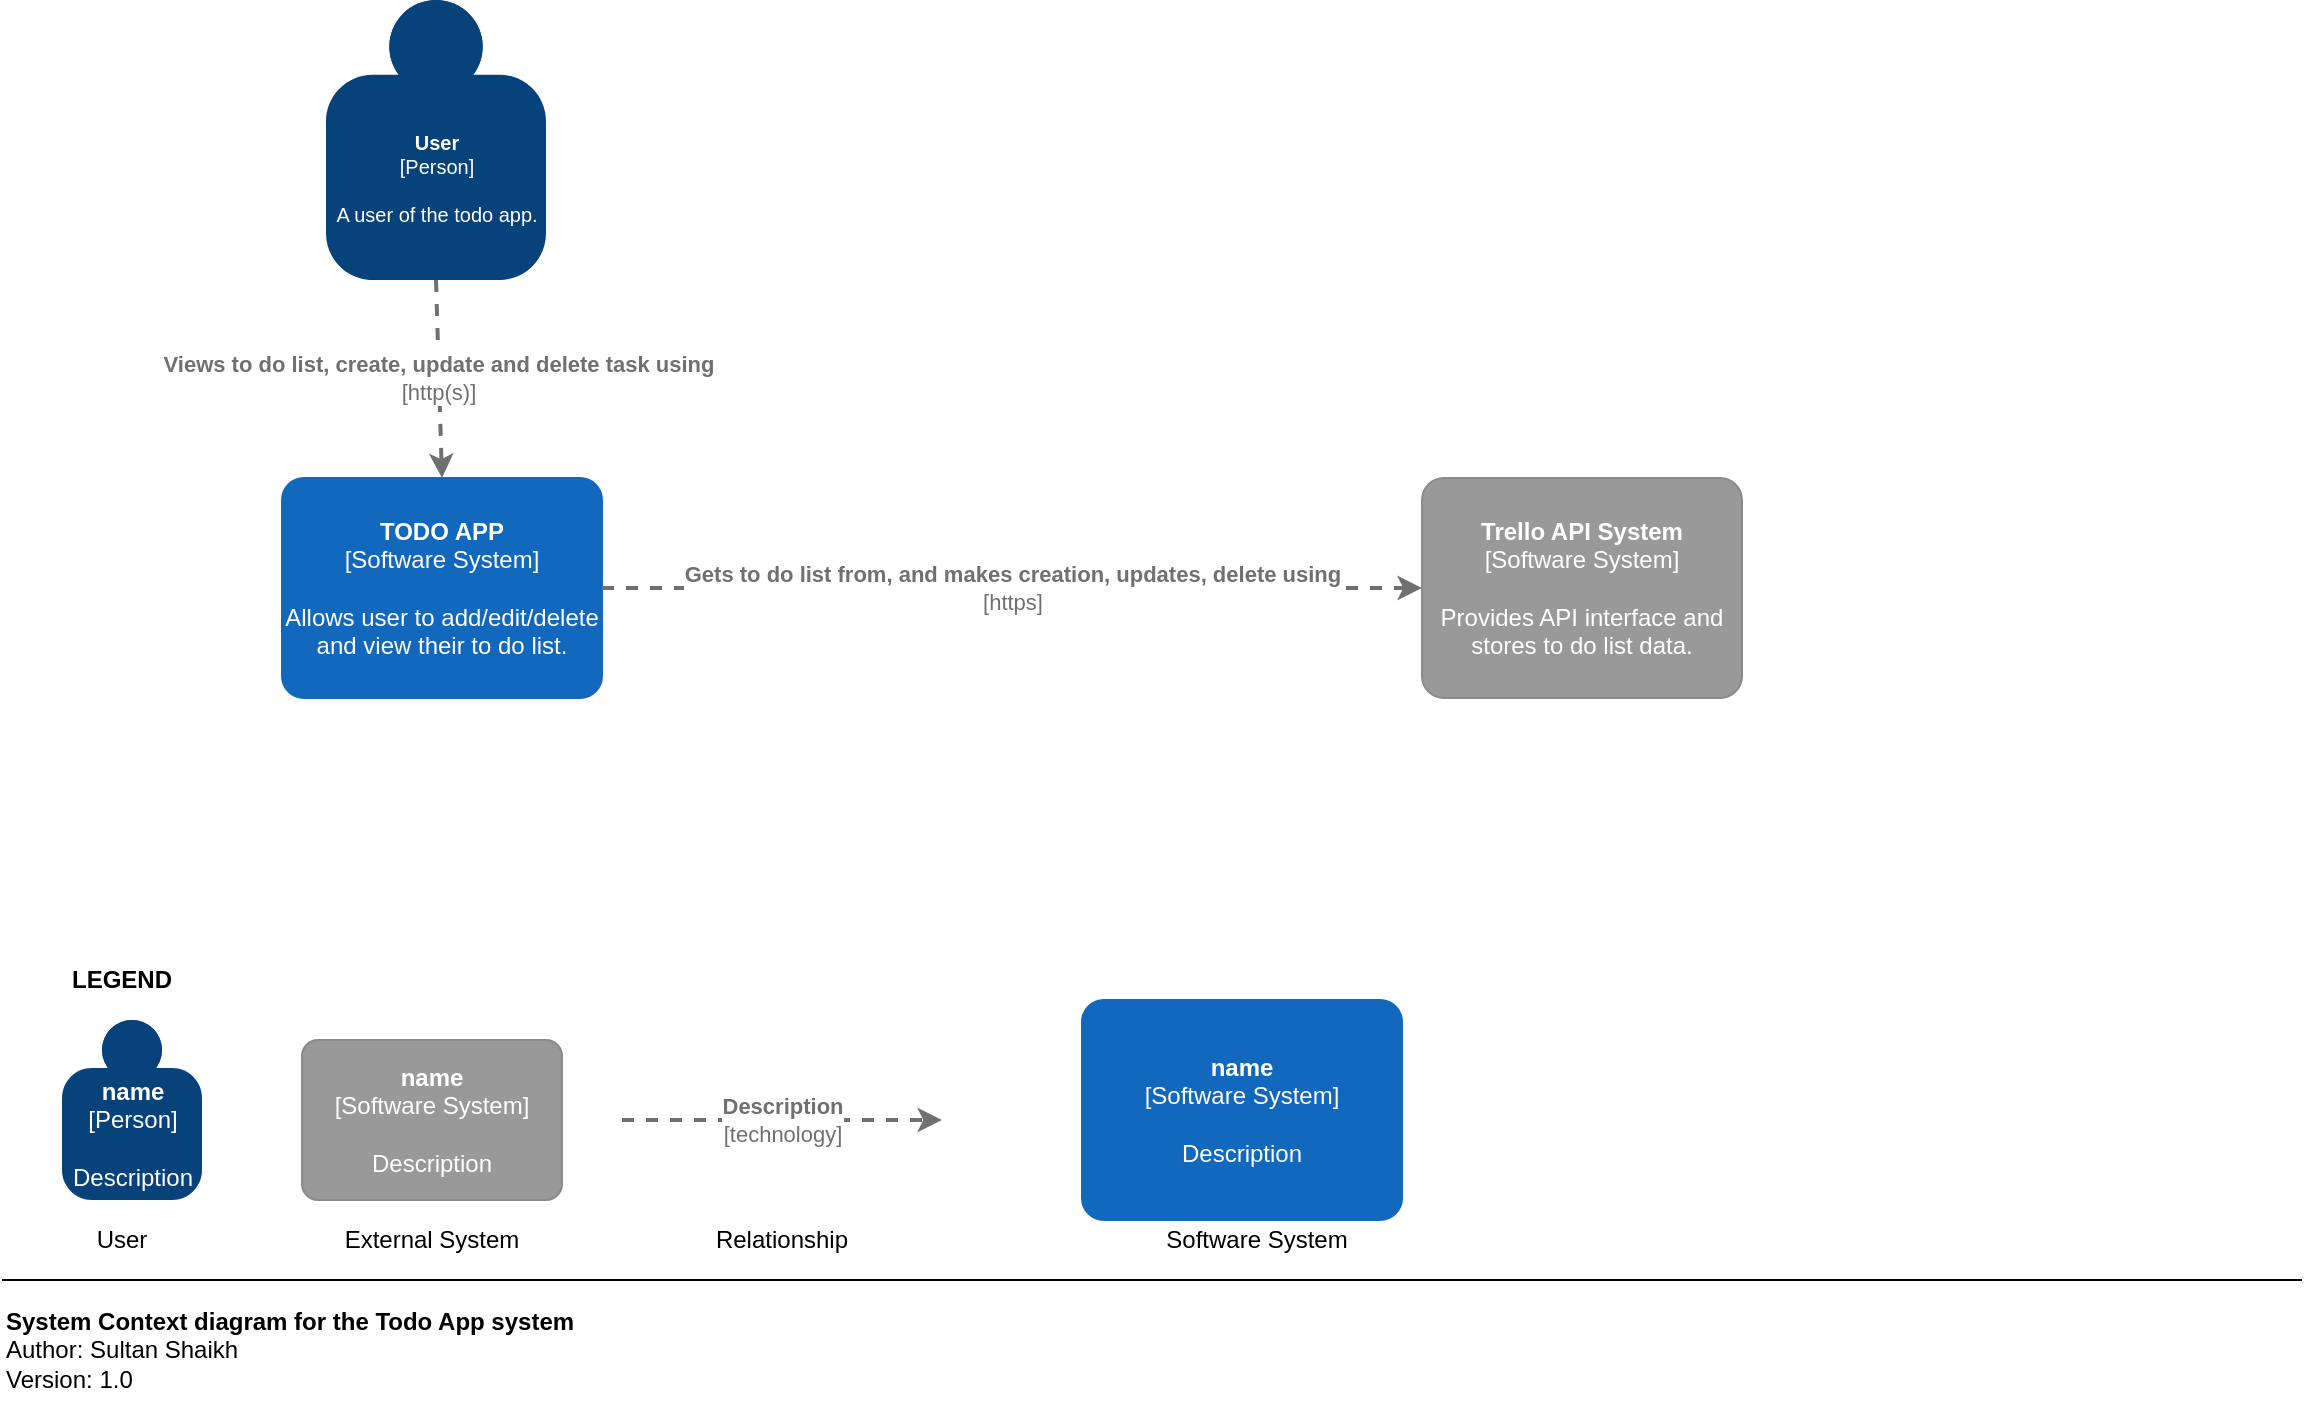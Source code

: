 <mxfile version="14.9.2" type="device" pages="3"><diagram id="kgpKYQtTHZ0yAKxKKP6v" name="Level 1"><mxGraphModel dx="1422" dy="794" grid="1" gridSize="10" guides="1" tooltips="1" connect="1" arrows="1" fold="1" page="1" pageScale="1" pageWidth="1169" pageHeight="827" background="none" math="0" shadow="0"><root><mxCell id="0"/><mxCell id="1" parent="0"/><object placeholders="1" c4Name="User" c4Type="Person" c4Description="A user of the todo app." label="&lt;b style=&quot;font-size: 10px;&quot;&gt;%c4Name%&lt;/b&gt;&lt;div style=&quot;font-size: 10px;&quot;&gt;[%c4Type%]&lt;/div&gt;&lt;br style=&quot;font-size: 10px;&quot;&gt;&lt;div style=&quot;font-size: 10px;&quot;&gt;%c4Description%&lt;/div&gt;" id="WAOtAxg8hcei1gkuif1x-1"><mxCell style="html=1;dashed=0;whitespace=wrap;fillColor=#08427b;strokeColor=none;fontColor=#ffffff;shape=mxgraph.c4.person;align=center;metaEdit=1;points=[[0.5,0,0],[1,0.5,0],[1,0.75,0],[0.75,1,0],[0.5,1,0],[0.25,1,0],[0,0.75,0],[0,0.5,0]];metaData={&quot;c4Type&quot;:{&quot;editable&quot;:false}};spacing=2;fontSize=10;" parent="1" vertex="1"><mxGeometry x="172" y="120" width="110.0" height="140" as="geometry"/></mxCell></object><object placeholders="1" c4Name="TODO APP" c4Type="Software System" c4Description="Allows user to add/edit/delete and view their to do list. " label="&lt;b&gt;%c4Name%&lt;/b&gt;&lt;div&gt;[%c4Type%]&lt;/div&gt;&lt;br&gt;&lt;div&gt;%c4Description%&lt;/div&gt;" id="WAOtAxg8hcei1gkuif1x-2"><mxCell style="rounded=1;whiteSpace=wrap;html=1;labelBackgroundColor=none;fillColor=#1168BD;fontColor=#ffffff;align=center;arcSize=10;strokeColor=#1168BD;metaEdit=1;metaData={&quot;c4Type&quot;:{&quot;editable&quot;:false}};points=[[0.25,0,0],[0.5,0,0],[0.75,0,0],[1,0.25,0],[1,0.5,0],[1,0.75,0],[0.75,1,0],[0.5,1,0],[0.25,1,0],[0,0.75,0],[0,0.5,0],[0,0.25,0]];" parent="1" vertex="1"><mxGeometry x="150" y="359" width="160" height="110.0" as="geometry"/></mxCell></object><object placeholders="1" c4Name="Trello API System" c4Type="Software System" c4Description="Provides API interface and stores to do list data." label="&lt;b&gt;%c4Name%&lt;/b&gt;&lt;div&gt;[%c4Type%]&lt;/div&gt;&lt;br&gt;&lt;div&gt;%c4Description%&lt;/div&gt;" id="WAOtAxg8hcei1gkuif1x-5"><mxCell style="rounded=1;whiteSpace=wrap;html=1;labelBackgroundColor=none;fillColor=#999999;fontColor=#ffffff;align=center;arcSize=10;strokeColor=#8A8A8A;metaEdit=1;metaData={&quot;c4Type&quot;:{&quot;editable&quot;:false}};points=[[0.25,0,0],[0.5,0,0],[0.75,0,0],[1,0.25,0],[1,0.5,0],[1,0.75,0],[0.75,1,0],[0.5,1,0],[0.25,1,0],[0,0.75,0],[0,0.5,0],[0,0.25,0]];" parent="1" vertex="1"><mxGeometry x="720" y="359" width="160" height="110.0" as="geometry"/></mxCell></object><mxCell id="WAOtAxg8hcei1gkuif1x-6" value="&lt;b&gt;System Context diagram for the Todo App system&lt;/b&gt;&lt;br&gt;Author: Sultan Shaikh&lt;br&gt;Version: 1.0" style="text;html=1;strokeColor=none;fillColor=none;align=left;verticalAlign=middle;whiteSpace=wrap;rounded=0;labelBorderColor=none;" parent="1" vertex="1"><mxGeometry x="10" y="770" width="350" height="50" as="geometry"/></mxCell><mxCell id="WAOtAxg8hcei1gkuif1x-9" value="" style="endArrow=none;html=1;" parent="1" edge="1"><mxGeometry width="50" height="50" relative="1" as="geometry"><mxPoint x="1160" y="760" as="sourcePoint"/><mxPoint x="10" y="760" as="targetPoint"/></mxGeometry></mxCell><object placeholders="1" c4Type="Relationship" c4Technology="http(s)" c4Description="Views to do list, create, update and delete task using" label="&lt;div style=&quot;text-align: left&quot;&gt;&lt;div style=&quot;text-align: center&quot;&gt;&lt;b&gt;%c4Description%&lt;/b&gt;&lt;/div&gt;&lt;div style=&quot;text-align: center&quot;&gt;[%c4Technology%]&lt;/div&gt;&lt;/div&gt;" id="DfwRT9nOpPsnpvoKlz-B-1"><mxCell style="edgeStyle=none;rounded=0;html=1;entryX=0.5;entryY=0;jettySize=auto;orthogonalLoop=1;strokeColor=#707070;strokeWidth=2;fontColor=#707070;jumpStyle=none;dashed=1;metaEdit=1;metaData={&quot;c4Type&quot;:{&quot;editable&quot;:false}};exitX=0.5;exitY=1;exitDx=0;exitDy=0;exitPerimeter=0;entryDx=0;entryDy=0;entryPerimeter=0;" edge="1" parent="1" source="WAOtAxg8hcei1gkuif1x-1" target="WAOtAxg8hcei1gkuif1x-2"><mxGeometry width="160" relative="1" as="geometry"><mxPoint x="40" y="190" as="sourcePoint"/><mxPoint x="40" y="340" as="targetPoint"/></mxGeometry></mxCell></object><object placeholders="1" c4Type="Relationship" c4Technology="https" c4Description="Gets to do list from, and makes creation, updates, delete using" label="&lt;div style=&quot;text-align: left&quot;&gt;&lt;div style=&quot;text-align: center&quot;&gt;&lt;b&gt;%c4Description%&lt;/b&gt;&lt;/div&gt;&lt;div style=&quot;text-align: center&quot;&gt;[%c4Technology%]&lt;/div&gt;&lt;/div&gt;" id="DfwRT9nOpPsnpvoKlz-B-2"><mxCell style="edgeStyle=none;rounded=0;html=1;entryX=0;entryY=0.5;jettySize=auto;orthogonalLoop=1;strokeColor=#707070;strokeWidth=2;fontColor=#707070;jumpStyle=none;dashed=1;metaEdit=1;metaData={&quot;c4Type&quot;:{&quot;editable&quot;:false}};exitX=1;exitY=0.5;exitDx=0;exitDy=0;exitPerimeter=0;entryDx=0;entryDy=0;entryPerimeter=0;" edge="1" parent="1" source="WAOtAxg8hcei1gkuif1x-2" target="WAOtAxg8hcei1gkuif1x-5"><mxGeometry width="160" relative="1" as="geometry"><mxPoint x="690" y="570" as="sourcePoint"/><mxPoint x="850" y="570" as="targetPoint"/></mxGeometry></mxCell></object><mxCell id="f-yBwANjVNohkGpey3a5-1" value="LEGEND" style="text;html=1;strokeColor=none;fillColor=none;align=center;verticalAlign=middle;whiteSpace=wrap;rounded=0;fontStyle=1" vertex="1" parent="1"><mxGeometry x="40" y="600" width="60" height="20" as="geometry"/></mxCell><object placeholders="1" c4Name="name" c4Type="Person" c4Description="Description" label="&lt;b&gt;%c4Name%&lt;/b&gt;&lt;div&gt;[%c4Type%]&lt;/div&gt;&lt;br&gt;&lt;div&gt;%c4Description%&lt;/div&gt;" id="f-yBwANjVNohkGpey3a5-2"><mxCell style="html=1;dashed=0;whitespace=wrap;fillColor=#08427b;strokeColor=none;fontColor=#ffffff;shape=mxgraph.c4.person;align=center;metaEdit=1;points=[[0.5,0,0],[1,0.5,0],[1,0.75,0],[0.75,1,0],[0.5,1,0],[0.25,1,0],[0,0.75,0],[0,0.5,0]];metaData={&quot;c4Type&quot;:{&quot;editable&quot;:false}};rounded=0;" vertex="1" parent="1"><mxGeometry x="40" y="630" width="70" height="90" as="geometry"/></mxCell></object><mxCell id="f-yBwANjVNohkGpey3a5-3" value="User" style="text;html=1;strokeColor=none;fillColor=none;align=center;verticalAlign=middle;whiteSpace=wrap;rounded=0;" vertex="1" parent="1"><mxGeometry x="50" y="730" width="40" height="20" as="geometry"/></mxCell><object placeholders="1" c4Name="name" c4Type="Software System" c4Description="Description" label="&lt;b&gt;%c4Name%&lt;/b&gt;&lt;div&gt;[%c4Type%]&lt;/div&gt;&lt;br&gt;&lt;div&gt;%c4Description%&lt;/div&gt;" id="f-yBwANjVNohkGpey3a5-4"><mxCell style="rounded=1;whiteSpace=wrap;html=1;labelBackgroundColor=none;fillColor=#999999;fontColor=#ffffff;align=center;arcSize=10;strokeColor=#8A8A8A;metaEdit=1;metaData={&quot;c4Type&quot;:{&quot;editable&quot;:false}};points=[[0.25,0,0],[0.5,0,0],[0.75,0,0],[1,0.25,0],[1,0.5,0],[1,0.75,0],[0.75,1,0],[0.5,1,0],[0.25,1,0],[0,0.75,0],[0,0.5,0],[0,0.25,0]];" vertex="1" parent="1"><mxGeometry x="160" y="640" width="130" height="80" as="geometry"/></mxCell></object><mxCell id="f-yBwANjVNohkGpey3a5-5" value="External System" style="text;html=1;strokeColor=none;fillColor=none;align=center;verticalAlign=middle;whiteSpace=wrap;rounded=0;" vertex="1" parent="1"><mxGeometry x="180" y="730" width="90" height="20" as="geometry"/></mxCell><object placeholders="1" c4Type="Relationship" c4Technology="technology" c4Description="Description" label="&lt;div style=&quot;text-align: left&quot;&gt;&lt;div style=&quot;text-align: center&quot;&gt;&lt;b&gt;%c4Description%&lt;/b&gt;&lt;/div&gt;&lt;div style=&quot;text-align: center&quot;&gt;[%c4Technology%]&lt;/div&gt;&lt;/div&gt;" id="f-yBwANjVNohkGpey3a5-9"><mxCell style="edgeStyle=none;rounded=0;html=1;entryX=0;entryY=0.5;jettySize=auto;orthogonalLoop=1;strokeColor=#707070;strokeWidth=2;fontColor=#707070;jumpStyle=none;dashed=1;metaEdit=1;metaData={&quot;c4Type&quot;:{&quot;editable&quot;:false}};startArrow=none;startFill=0;" edge="1" parent="1"><mxGeometry width="160" relative="1" as="geometry"><mxPoint x="320" y="680" as="sourcePoint"/><mxPoint x="480" y="680" as="targetPoint"/></mxGeometry></mxCell></object><mxCell id="f-yBwANjVNohkGpey3a5-10" value="Relationship" style="text;html=1;strokeColor=none;fillColor=none;align=center;verticalAlign=middle;whiteSpace=wrap;rounded=0;" vertex="1" parent="1"><mxGeometry x="360" y="730" width="80" height="20" as="geometry"/></mxCell><object placeholders="1" c4Name="name" c4Type="Software System" c4Description="Description" label="&lt;b&gt;%c4Name%&lt;/b&gt;&lt;div&gt;[%c4Type%]&lt;/div&gt;&lt;br&gt;&lt;div&gt;%c4Description%&lt;/div&gt;" id="f-yBwANjVNohkGpey3a5-11"><mxCell style="rounded=1;whiteSpace=wrap;html=1;labelBackgroundColor=none;fillColor=#1168BD;fontColor=#ffffff;align=center;arcSize=10;strokeColor=#1168BD;metaEdit=1;metaData={&quot;c4Type&quot;:{&quot;editable&quot;:false}};points=[[0.25,0,0],[0.5,0,0],[0.75,0,0],[1,0.25,0],[1,0.5,0],[1,0.75,0],[0.75,1,0],[0.5,1,0],[0.25,1,0],[0,0.75,0],[0,0.5,0],[0,0.25,0]];" vertex="1" parent="1"><mxGeometry x="550" y="620" width="160" height="110.0" as="geometry"/></mxCell></object><mxCell id="f-yBwANjVNohkGpey3a5-12" value="Software System" style="text;html=1;strokeColor=none;fillColor=none;align=center;verticalAlign=middle;whiteSpace=wrap;rounded=0;" vertex="1" parent="1"><mxGeometry x="585" y="730" width="105" height="20" as="geometry"/></mxCell></root></mxGraphModel></diagram><diagram name="Level 2" id="pra2IygcPxXeJhv0yBcj"><mxGraphModel dx="1422" dy="794" grid="1" gridSize="10" guides="1" tooltips="1" connect="1" arrows="1" fold="1" page="1" pageScale="1" pageWidth="1169" pageHeight="827" background="none" math="0" shadow="0"><root><mxCell id="qCKUVwhiEDWnvK52ocBu-0"/><mxCell id="qCKUVwhiEDWnvK52ocBu-1" parent="qCKUVwhiEDWnvK52ocBu-0"/><object placeholders="1" c4Name="User" c4Type="Person" c4Description="A user of the todo app." label="&lt;b style=&quot;font-size: 10px;&quot;&gt;%c4Name%&lt;/b&gt;&lt;div style=&quot;font-size: 10px;&quot;&gt;[%c4Type%]&lt;/div&gt;&lt;br style=&quot;font-size: 10px;&quot;&gt;&lt;div style=&quot;font-size: 10px;&quot;&gt;%c4Description%&lt;/div&gt;" id="qCKUVwhiEDWnvK52ocBu-3"><mxCell style="html=1;dashed=0;whitespace=wrap;fillColor=#08427b;strokeColor=none;fontColor=#ffffff;shape=mxgraph.c4.person;align=center;metaEdit=1;points=[[0.5,0,0],[1,0.5,0],[1,0.75,0],[0.75,1,0],[0.5,1,0],[0.25,1,0],[0,0.75,0],[0,0.5,0]];metaData={&quot;c4Type&quot;:{&quot;editable&quot;:false}};spacing=2;fontSize=10;" parent="qCKUVwhiEDWnvK52ocBu-1" vertex="1"><mxGeometry x="255" y="20" width="110.0" height="140" as="geometry"/></mxCell></object><object placeholders="1" c4Name="Trello API System" c4Type="Software System" c4Description="Provides API interface and stores to do list data." label="&lt;b&gt;%c4Name%&lt;/b&gt;&lt;div&gt;[%c4Type%]&lt;/div&gt;&lt;br&gt;&lt;div&gt;%c4Description%&lt;/div&gt;" id="qCKUVwhiEDWnvK52ocBu-5"><mxCell style="rounded=1;whiteSpace=wrap;html=1;labelBackgroundColor=none;fillColor=#999999;fontColor=#ffffff;align=center;arcSize=10;strokeColor=#8A8A8A;metaEdit=1;metaData={&quot;c4Type&quot;:{&quot;editable&quot;:false}};points=[[0.25,0,0],[0.5,0,0],[0.75,0,0],[1,0.25,0],[1,0.5,0],[1,0.75,0],[0.75,1,0],[0.5,1,0],[0.25,1,0],[0,0.75,0],[0,0.5,0],[0,0.25,0]];" parent="qCKUVwhiEDWnvK52ocBu-1" vertex="1"><mxGeometry x="970" y="370" width="180" height="110" as="geometry"/></mxCell></object><mxCell id="qCKUVwhiEDWnvK52ocBu-6" value="&lt;b&gt;Container diagram for the Todo App system&lt;/b&gt;&lt;br&gt;Author: Sultan Shaikh&lt;br&gt;Version: 1.0" style="text;html=1;strokeColor=none;fillColor=none;align=left;verticalAlign=middle;whiteSpace=wrap;rounded=0;labelBorderColor=none;" parent="qCKUVwhiEDWnvK52ocBu-1" vertex="1"><mxGeometry x="10" y="770" width="350" height="50" as="geometry"/></mxCell><mxCell id="qCKUVwhiEDWnvK52ocBu-7" value="" style="endArrow=none;html=1;" parent="qCKUVwhiEDWnvK52ocBu-1" edge="1"><mxGeometry width="50" height="50" relative="1" as="geometry"><mxPoint x="1160" y="760" as="sourcePoint"/><mxPoint x="10" y="760" as="targetPoint"/></mxGeometry></mxCell><object placeholders="1" c4Name="TODO APP" c4Type="ExecutionEnvironment" c4Application="Software System" label="&lt;div style=&quot;text-align: left&quot;&gt;%c4Name%&lt;/div&gt;&lt;div style=&quot;text-align: left&quot;&gt;[%c4Application%]&lt;/div&gt;" id="3Kc8K5e8Q_kUzzw1L9Vd-0"><mxCell style="rounded=1;whiteSpace=wrap;html=1;labelBackgroundColor=none;fillColor=#ffffff;fontColor=#000000;align=left;arcSize=5;strokeColor=#000000;verticalAlign=bottom;metaEdit=1;metaData={&quot;c4Type&quot;:{&quot;editable&quot;:false}};points=[[0.25,0,0],[0.5,0,0],[0.75,0,0],[1,0.25,0],[1,0.5,0],[1,0.75,0],[0.75,1,0],[0.5,1,0],[0.25,1,0],[0,0.75,0],[0,0.5,0],[0,0.25,0]];dashed=1;fontSize=10;" parent="qCKUVwhiEDWnvK52ocBu-1" vertex="1"><mxGeometry x="200" y="265" width="690" height="320" as="geometry"/></mxCell></object><object placeholders="1" c4Name="Web Application" c4Type="Container" c4Technology="Python and Flask" c4Description="Provides all of the todo functionality to users via their web browser." label="&lt;b&gt;%c4Name%&lt;/b&gt;&lt;div&gt;[%c4Type%: %c4Technology%]&lt;/div&gt;&lt;br&gt;&lt;div&gt;%c4Description%&lt;/div&gt;" id="3Kc8K5e8Q_kUzzw1L9Vd-1"><mxCell style="rounded=1;whiteSpace=wrap;html=1;labelBackgroundColor=none;fillColor=#438DD5;fontColor=#ffffff;align=center;arcSize=10;strokeColor=#3C7FC0;metaEdit=1;metaData={&quot;c4Type&quot;:{&quot;editable&quot;:false}};points=[[0.25,0,0],[0.5,0,0],[0.75,0,0],[1,0.25,0],[1,0.5,0],[1,0.75,0],[0.75,1,0],[0.5,1,0],[0.25,1,0],[0,0.75,0],[0,0.5,0],[0,0.25,0]];dashed=1;fontSize=10;" parent="qCKUVwhiEDWnvK52ocBu-1" vertex="1"><mxGeometry x="700" y="370" width="160" height="110.0" as="geometry"/></mxCell></object><object placeholders="1" c4Type="Relationship" c4Technology="JSON/HTTPS" c4Description="Makes API calls to" label="&lt;div style=&quot;text-align: left&quot;&gt;&lt;div style=&quot;text-align: center&quot;&gt;&lt;b&gt;%c4Description%&lt;/b&gt;&lt;/div&gt;&lt;div style=&quot;text-align: center&quot;&gt;[%c4Technology%]&lt;/div&gt;&lt;/div&gt;" id="3Kc8K5e8Q_kUzzw1L9Vd-3"><mxCell style="edgeStyle=none;rounded=0;html=1;entryX=0;entryY=0.5;jettySize=auto;orthogonalLoop=1;strokeColor=#707070;strokeWidth=2;fontColor=#707070;jumpStyle=none;dashed=1;metaEdit=1;metaData={&quot;c4Type&quot;:{&quot;editable&quot;:false}};fontSize=10;entryDx=0;entryDy=0;entryPerimeter=0;exitX=1;exitY=0.5;exitDx=0;exitDy=0;exitPerimeter=0;" parent="qCKUVwhiEDWnvK52ocBu-1" source="3Kc8K5e8Q_kUzzw1L9Vd-1" target="qCKUVwhiEDWnvK52ocBu-5" edge="1"><mxGeometry width="160" relative="1" as="geometry"><mxPoint x="960" y="570" as="sourcePoint"/><mxPoint x="710" y="420" as="targetPoint"/></mxGeometry></mxCell></object><object placeholders="1" c4Type="Relationship" c4Technology="javscript/html/http" c4Description="Visits using http(s) to view to do list, create, update and delete task using" label="&lt;div style=&quot;text-align: left&quot;&gt;&lt;div style=&quot;text-align: center&quot;&gt;&lt;b&gt;%c4Description%&lt;/b&gt;&lt;/div&gt;&lt;div style=&quot;text-align: center&quot;&gt;[%c4Technology%]&lt;/div&gt;&lt;/div&gt;" id="3Kc8K5e8Q_kUzzw1L9Vd-4"><mxCell style="edgeStyle=none;rounded=0;html=1;jettySize=auto;orthogonalLoop=1;strokeColor=#707070;strokeWidth=2;fontColor=#707070;jumpStyle=none;dashed=1;metaEdit=1;metaData={&quot;c4Type&quot;:{&quot;editable&quot;:false}};fontSize=10;exitX=0.5;exitY=1;exitDx=0;exitDy=0;exitPerimeter=0;" parent="qCKUVwhiEDWnvK52ocBu-1" source="qCKUVwhiEDWnvK52ocBu-3" edge="1"><mxGeometry x="-0.474" width="160" relative="1" as="geometry"><mxPoint x="160" y="160" as="sourcePoint"/><mxPoint x="310" y="370" as="targetPoint"/><mxPoint as="offset"/></mxGeometry></mxCell></object><mxCell id="-tHGpm1AFyPbBvP7RFzu-4" style="edgeStyle=orthogonalEdgeStyle;rounded=0;orthogonalLoop=1;jettySize=auto;html=1;fontSize=10;entryX=0;entryY=0.5;entryDx=0;entryDy=0;entryPerimeter=0;" parent="qCKUVwhiEDWnvK52ocBu-1" source="-tHGpm1AFyPbBvP7RFzu-2" target="-tHGpm1AFyPbBvP7RFzu-3" edge="1"><mxGeometry relative="1" as="geometry"/></mxCell><object placeholders="1" c4Name="Web Server" c4Type="Container" c4Technology="gunicorn" c4Description="Provides entry point to the software system and provides communication path to our application" label="&lt;b&gt;%c4Name%&lt;/b&gt;&lt;div&gt;[%c4Type%: %c4Technology%]&lt;/div&gt;&lt;br&gt;&lt;div&gt;%c4Description%&lt;/div&gt;" id="-tHGpm1AFyPbBvP7RFzu-2"><mxCell style="rounded=1;whiteSpace=wrap;html=1;labelBackgroundColor=none;fillColor=#438DD5;fontColor=#ffffff;align=center;arcSize=10;strokeColor=#3C7FC0;metaEdit=1;metaData={&quot;c4Type&quot;:{&quot;editable&quot;:false}};points=[[0.25,0,0],[0.5,0,0],[0.75,0,0],[1,0.25,0],[1,0.5,0],[1,0.75,0],[0.75,1,0],[0.5,1,0],[0.25,1,0],[0,0.75,0],[0,0.5,0],[0,0.25,0]];dashed=1;fontSize=10;" parent="qCKUVwhiEDWnvK52ocBu-1" vertex="1"><mxGeometry x="230" y="370" width="160" height="110.0" as="geometry"/></mxCell></object><object placeholders="1" c4Name="Flask Application" c4Type="Container" c4Technology="Python and Flask" c4Description="Accepts incoming requests from gunicorn, routes them to our application based on requests." label="&lt;b&gt;%c4Name%&lt;/b&gt;&lt;div&gt;[%c4Type%: %c4Technology%]&lt;/div&gt;&lt;br&gt;&lt;div&gt;%c4Description%&lt;/div&gt;" id="-tHGpm1AFyPbBvP7RFzu-3"><mxCell style="rounded=1;whiteSpace=wrap;html=1;labelBackgroundColor=none;fillColor=#438DD5;fontColor=#ffffff;align=center;arcSize=10;strokeColor=#3C7FC0;metaEdit=1;metaData={&quot;c4Type&quot;:{&quot;editable&quot;:false}};points=[[0.25,0,0],[0.5,0,0],[0.75,0,0],[1,0.25,0],[1,0.5,0],[1,0.75,0],[0.75,1,0],[0.5,1,0],[0.25,1,0],[0,0.75,0],[0,0.5,0],[0,0.25,0]];dashed=1;fontSize=10;" parent="qCKUVwhiEDWnvK52ocBu-1" vertex="1"><mxGeometry x="480" y="370" width="160" height="110.0" as="geometry"/></mxCell></object><mxCell id="XOsEtIIdWXGhhyPYdD_M-1" style="edgeStyle=orthogonalEdgeStyle;rounded=0;orthogonalLoop=1;jettySize=auto;html=1;fontSize=10;entryX=0;entryY=0.5;entryDx=0;entryDy=0;entryPerimeter=0;exitX=1;exitY=0.5;exitDx=0;exitDy=0;exitPerimeter=0;" edge="1" parent="qCKUVwhiEDWnvK52ocBu-1" source="-tHGpm1AFyPbBvP7RFzu-3" target="3Kc8K5e8Q_kUzzw1L9Vd-1"><mxGeometry relative="1" as="geometry"><mxPoint x="400" y="435" as="sourcePoint"/><mxPoint x="490" y="435" as="targetPoint"/></mxGeometry></mxCell><mxCell id="NU-8rDkm34O82Ok3R9xR-0" value="LEGEND" style="text;html=1;strokeColor=none;fillColor=none;align=center;verticalAlign=middle;whiteSpace=wrap;rounded=0;fontStyle=1" vertex="1" parent="qCKUVwhiEDWnvK52ocBu-1"><mxGeometry x="30" y="600" width="60" height="20" as="geometry"/></mxCell><object placeholders="1" c4Name="name" c4Type="Person" c4Description="Description" label="&lt;b&gt;%c4Name%&lt;/b&gt;&lt;div&gt;[%c4Type%]&lt;/div&gt;&lt;br&gt;&lt;div&gt;%c4Description%&lt;/div&gt;" id="NU-8rDkm34O82Ok3R9xR-1"><mxCell style="html=1;dashed=0;whitespace=wrap;fillColor=#08427b;strokeColor=none;fontColor=#ffffff;shape=mxgraph.c4.person;align=center;metaEdit=1;points=[[0.5,0,0],[1,0.5,0],[1,0.75,0],[0.75,1,0],[0.5,1,0],[0.25,1,0],[0,0.75,0],[0,0.5,0]];metaData={&quot;c4Type&quot;:{&quot;editable&quot;:false}};rounded=0;" vertex="1" parent="qCKUVwhiEDWnvK52ocBu-1"><mxGeometry x="30" y="630" width="70" height="90" as="geometry"/></mxCell></object><mxCell id="NU-8rDkm34O82Ok3R9xR-2" value="User" style="text;html=1;strokeColor=none;fillColor=none;align=center;verticalAlign=middle;whiteSpace=wrap;rounded=0;" vertex="1" parent="qCKUVwhiEDWnvK52ocBu-1"><mxGeometry x="40" y="730" width="40" height="20" as="geometry"/></mxCell><object placeholders="1" c4Name="name" c4Type="Software System" c4Description="Description" label="&lt;b&gt;%c4Name%&lt;/b&gt;&lt;div&gt;[%c4Type%]&lt;/div&gt;&lt;br&gt;&lt;div&gt;%c4Description%&lt;/div&gt;" id="NU-8rDkm34O82Ok3R9xR-3"><mxCell style="rounded=1;whiteSpace=wrap;html=1;labelBackgroundColor=none;fillColor=#999999;fontColor=#ffffff;align=center;arcSize=10;strokeColor=#8A8A8A;metaEdit=1;metaData={&quot;c4Type&quot;:{&quot;editable&quot;:false}};points=[[0.25,0,0],[0.5,0,0],[0.75,0,0],[1,0.25,0],[1,0.5,0],[1,0.75,0],[0.75,1,0],[0.5,1,0],[0.25,1,0],[0,0.75,0],[0,0.5,0],[0,0.25,0]];" vertex="1" parent="qCKUVwhiEDWnvK52ocBu-1"><mxGeometry x="150" y="640" width="130" height="80" as="geometry"/></mxCell></object><mxCell id="NU-8rDkm34O82Ok3R9xR-4" value="External System" style="text;html=1;strokeColor=none;fillColor=none;align=center;verticalAlign=middle;whiteSpace=wrap;rounded=0;" vertex="1" parent="qCKUVwhiEDWnvK52ocBu-1"><mxGeometry x="170" y="730" width="90" height="20" as="geometry"/></mxCell><object placeholders="1" c4Type="Relationship" c4Technology="technology" c4Description="Description" label="&lt;div style=&quot;text-align: left&quot;&gt;&lt;div style=&quot;text-align: center&quot;&gt;&lt;b&gt;%c4Description%&lt;/b&gt;&lt;/div&gt;&lt;div style=&quot;text-align: center&quot;&gt;[%c4Technology%]&lt;/div&gt;&lt;/div&gt;" id="NU-8rDkm34O82Ok3R9xR-5"><mxCell style="edgeStyle=none;rounded=0;html=1;entryX=0;entryY=0.5;jettySize=auto;orthogonalLoop=1;strokeColor=#707070;strokeWidth=2;fontColor=#707070;jumpStyle=none;dashed=1;metaEdit=1;metaData={&quot;c4Type&quot;:{&quot;editable&quot;:false}};startArrow=none;startFill=0;" edge="1" parent="qCKUVwhiEDWnvK52ocBu-1"><mxGeometry width="160" relative="1" as="geometry"><mxPoint x="310" y="680" as="sourcePoint"/><mxPoint x="470" y="680" as="targetPoint"/></mxGeometry></mxCell></object><mxCell id="NU-8rDkm34O82Ok3R9xR-6" value="Relationship" style="text;html=1;strokeColor=none;fillColor=none;align=center;verticalAlign=middle;whiteSpace=wrap;rounded=0;" vertex="1" parent="qCKUVwhiEDWnvK52ocBu-1"><mxGeometry x="350" y="730" width="80" height="20" as="geometry"/></mxCell><mxCell id="NU-8rDkm34O82Ok3R9xR-8" value="TODO APP Software System" style="text;html=1;strokeColor=none;fillColor=none;align=center;verticalAlign=middle;whiteSpace=wrap;rounded=0;" vertex="1" parent="qCKUVwhiEDWnvK52ocBu-1"><mxGeometry x="525" y="730" width="105" height="20" as="geometry"/></mxCell><object placeholders="1" c4Name="TODO APP" c4Type="ExecutionEnvironment" c4Application="Software System" label="&lt;div style=&quot;text-align: left&quot;&gt;%c4Name%&lt;/div&gt;&lt;div style=&quot;text-align: left&quot;&gt;[%c4Application%]&lt;/div&gt;" id="NU-8rDkm34O82Ok3R9xR-9"><mxCell style="rounded=1;whiteSpace=wrap;html=1;labelBackgroundColor=none;fillColor=#ffffff;fontColor=#000000;align=left;arcSize=5;strokeColor=#000000;verticalAlign=bottom;metaEdit=1;metaData={&quot;c4Type&quot;:{&quot;editable&quot;:false}};points=[[0.25,0,0],[0.5,0,0],[0.75,0,0],[1,0.25,0],[1,0.5,0],[1,0.75,0],[0.75,1,0],[0.5,1,0],[0.25,1,0],[0,0.75,0],[0,0.5,0],[0,0.25,0]];dashed=1;fontSize=10;" vertex="1" parent="qCKUVwhiEDWnvK52ocBu-1"><mxGeometry x="525" y="640" width="120" height="75" as="geometry"/></mxCell></object><object placeholders="1" c4Name="name" c4Type="Container" c4Technology="technology" c4Description="Description" label="&lt;b&gt;%c4Name%&lt;/b&gt;&lt;div&gt;[%c4Type%: %c4Technology%]&lt;/div&gt;&lt;br&gt;&lt;div&gt;%c4Description%&lt;/div&gt;" id="NU-8rDkm34O82Ok3R9xR-10"><mxCell style="rounded=1;whiteSpace=wrap;html=1;labelBackgroundColor=none;fillColor=#438DD5;fontColor=#ffffff;align=center;arcSize=10;strokeColor=#3C7FC0;metaEdit=1;metaData={&quot;c4Type&quot;:{&quot;editable&quot;:false}};points=[[0.25,0,0],[0.5,0,0],[0.75,0,0],[1,0.25,0],[1,0.5,0],[1,0.75,0],[0.75,1,0],[0.5,1,0],[0.25,1,0],[0,0.75,0],[0,0.5,0],[0,0.25,0]];" vertex="1" parent="qCKUVwhiEDWnvK52ocBu-1"><mxGeometry x="680" y="635" width="130" height="80" as="geometry"/></mxCell></object><mxCell id="NU-8rDkm34O82Ok3R9xR-11" value="Container" style="text;html=1;strokeColor=none;fillColor=none;align=center;verticalAlign=middle;whiteSpace=wrap;rounded=0;" vertex="1" parent="qCKUVwhiEDWnvK52ocBu-1"><mxGeometry x="692.5" y="730" width="105" height="20" as="geometry"/></mxCell><mxCell id="NU-8rDkm34O82Ok3R9xR-12" value="" style="endArrow=classic;html=1;" edge="1" parent="qCKUVwhiEDWnvK52ocBu-1"><mxGeometry width="50" height="50" relative="1" as="geometry"><mxPoint x="310" y="710" as="sourcePoint"/><mxPoint x="460" y="710" as="targetPoint"/><Array as="points"><mxPoint x="310" y="710"/></Array></mxGeometry></mxCell></root></mxGraphModel></diagram><diagram name="Level 3" id="dr-oWkv3M7rmclIw1AwC"><mxGraphModel dx="1422" dy="794" grid="1" gridSize="10" guides="1" tooltips="1" connect="1" arrows="1" fold="1" page="1" pageScale="1" pageWidth="1169" pageHeight="827" background="none" math="0" shadow="0"><root><mxCell id="jwTquMp9yy_VFZEgMEk8-0"/><mxCell id="jwTquMp9yy_VFZEgMEk8-1" parent="jwTquMp9yy_VFZEgMEk8-0"/><object placeholders="1" c4Name="TODO APP" c4Type="ExecutionEnvironment" c4Application="Software System" label="&lt;div style=&quot;text-align: left&quot;&gt;%c4Name%&lt;/div&gt;&lt;div style=&quot;text-align: left&quot;&gt;[%c4Application%]&lt;/div&gt;" id="U7mpEm-WC7rat_0eH-CY-2"><mxCell style="rounded=0;whiteSpace=wrap;html=1;labelBackgroundColor=none;fillColor=#ffffff;fontColor=#000000;align=left;arcSize=5;strokeColor=#000000;verticalAlign=bottom;metaEdit=1;metaData={&quot;c4Type&quot;:{&quot;editable&quot;:false}};points=[[0.25,0,0],[0.5,0,0],[0.75,0,0],[1,0.25,0],[1,0.5,0],[1,0.75,0],[0.75,1,0],[0.5,1,0],[0.25,1,0],[0,0.75,0],[0,0.5,0],[0,0.25,0]];dashed=1;fontSize=10;" vertex="1" parent="jwTquMp9yy_VFZEgMEk8-1"><mxGeometry x="240" y="20" width="900" height="700" as="geometry"/></mxCell></object><object placeholders="1" c4Name="Web Application" c4Type="ExecutionEnvironment" c4Application="Container" label="&lt;div style=&quot;text-align: left&quot;&gt;%c4Name%&lt;/div&gt;&lt;div style=&quot;text-align: left&quot;&gt;[%c4Application%]&lt;/div&gt;" id="U7mpEm-WC7rat_0eH-CY-10"><mxCell style="rounded=0;whiteSpace=wrap;html=1;labelBackgroundColor=none;fillColor=#dae8fc;align=left;arcSize=5;strokeColor=#6c8ebf;verticalAlign=bottom;metaEdit=1;metaData={&quot;c4Type&quot;:{&quot;editable&quot;:false}};points=[[0.25,0,0],[0.5,0,0],[0.75,0,0],[1,0.25,0],[1,0.5,0],[1,0.75,0],[0.75,1,0],[0.5,1,0],[0.25,1,0],[0,0.75,0],[0,0.5,0],[0,0.25,0]];dashed=1;fontSize=10;" vertex="1" parent="jwTquMp9yy_VFZEgMEk8-1"><mxGeometry x="280" y="280" width="840" height="380" as="geometry"/></mxCell></object><mxCell id="jwTquMp9yy_VFZEgMEk8-4" value="&lt;b&gt;Component diagram for the Todo App system - Web Application&amp;nbsp;&lt;/b&gt;&lt;br&gt;Author: Sultan Shaikh&lt;br&gt;Version: 1.0" style="text;html=1;strokeColor=none;fillColor=none;align=left;verticalAlign=middle;whiteSpace=wrap;rounded=0;labelBorderColor=none;" parent="jwTquMp9yy_VFZEgMEk8-1" vertex="1"><mxGeometry x="10" y="770" width="390" height="50" as="geometry"/></mxCell><mxCell id="jwTquMp9yy_VFZEgMEk8-5" value="" style="endArrow=none;html=1;" parent="jwTquMp9yy_VFZEgMEk8-1" edge="1"><mxGeometry width="50" height="50" relative="1" as="geometry"><mxPoint x="1160" y="760" as="sourcePoint"/><mxPoint x="10" y="760" as="targetPoint"/></mxGeometry></mxCell><object placeholders="1" c4Name="User" c4Type="Person" c4Description="A user of the todo app." label="&lt;b style=&quot;font-size: 10px;&quot;&gt;%c4Name%&lt;/b&gt;&lt;div style=&quot;font-size: 10px;&quot;&gt;[%c4Type%]&lt;/div&gt;&lt;br style=&quot;font-size: 10px;&quot;&gt;&lt;div style=&quot;font-size: 10px;&quot;&gt;%c4Description%&lt;/div&gt;" id="U7mpEm-WC7rat_0eH-CY-0"><mxCell style="html=1;dashed=0;whitespace=wrap;fillColor=#08427b;strokeColor=none;fontColor=#ffffff;shape=mxgraph.c4.person;align=center;metaEdit=1;points=[[0.5,0,0],[1,0.5,0],[1,0.75,0],[0.75,1,0],[0.5,1,0],[0.25,1,0],[0,0.75,0],[0,0.5,0]];metaData={&quot;c4Type&quot;:{&quot;editable&quot;:false}};spacing=2;fontSize=10;" vertex="1" parent="jwTquMp9yy_VFZEgMEk8-1"><mxGeometry x="30" y="40" width="110.0" height="140" as="geometry"/></mxCell></object><object placeholders="1" c4Name="Trello API System" c4Type="Software System" c4Description="Provides API interface and stores to do list data." label="&lt;b&gt;%c4Name%&lt;/b&gt;&lt;div&gt;[%c4Type%]&lt;/div&gt;&lt;br&gt;&lt;div&gt;%c4Description%&lt;/div&gt;" id="U7mpEm-WC7rat_0eH-CY-1"><mxCell style="rounded=1;whiteSpace=wrap;html=1;labelBackgroundColor=none;fillColor=#999999;fontColor=#ffffff;align=center;arcSize=10;strokeColor=#8A8A8A;metaEdit=1;metaData={&quot;c4Type&quot;:{&quot;editable&quot;:false}};points=[[0.25,0,0],[0.5,0,0],[0.75,0,0],[1,0.25,0],[1,0.5,0],[1,0.75,0],[0.75,1,0],[0.5,1,0],[0.25,1,0],[0,0.75,0],[0,0.5,0],[0,0.25,0]];" vertex="1" parent="jwTquMp9yy_VFZEgMEk8-1"><mxGeometry x="40" y="310" width="180" height="130" as="geometry"/></mxCell></object><object placeholders="1" c4Type="Relationship" c4Technology="JSON/HTTPS" c4Description="Makes API calls to" label="&lt;div style=&quot;text-align: left&quot;&gt;&lt;div style=&quot;text-align: center&quot;&gt;&lt;b&gt;%c4Description%&lt;/b&gt;&lt;/div&gt;&lt;div style=&quot;text-align: center&quot;&gt;[%c4Technology%]&lt;/div&gt;&lt;/div&gt;" id="U7mpEm-WC7rat_0eH-CY-4"><mxCell style="edgeStyle=none;rounded=0;html=1;entryX=1;entryY=0.25;jettySize=auto;orthogonalLoop=1;strokeColor=#707070;strokeWidth=2;fontColor=#707070;jumpStyle=none;dashed=1;metaEdit=1;metaData={&quot;c4Type&quot;:{&quot;editable&quot;:false}};fontSize=10;entryDx=0;entryDy=0;entryPerimeter=0;exitX=0;exitY=0.25;exitDx=0;exitDy=0;exitPerimeter=0;" edge="1" parent="jwTquMp9yy_VFZEgMEk8-1" source="z0FETwVJrX4_QjclNPjH-4" target="U7mpEm-WC7rat_0eH-CY-1"><mxGeometry width="160" relative="1" as="geometry"><mxPoint x="370" y="883.96" as="sourcePoint"/><mxPoint x="980" y="683.96" as="targetPoint"/><Array as="points"/></mxGeometry></mxCell></object><object placeholders="1" c4Type="Relationship" c4Technology="javscript/html/http" c4Description="Visits using http(s) to view to do list, create, update and delete task using" label="&lt;div style=&quot;text-align: left&quot;&gt;&lt;div style=&quot;text-align: center&quot;&gt;&lt;b&gt;%c4Description%&lt;/b&gt;&lt;/div&gt;&lt;div style=&quot;text-align: center&quot;&gt;[%c4Technology%]&lt;/div&gt;&lt;/div&gt;" id="U7mpEm-WC7rat_0eH-CY-5"><mxCell style="edgeStyle=none;rounded=0;html=1;jettySize=auto;orthogonalLoop=1;strokeColor=#707070;strokeWidth=2;fontColor=#707070;jumpStyle=none;dashed=1;metaEdit=1;metaData={&quot;c4Type&quot;:{&quot;editable&quot;:false}};fontSize=10;entryX=0;entryY=0.5;entryDx=0;entryDy=0;entryPerimeter=0;startArrow=none;" edge="1" parent="jwTquMp9yy_VFZEgMEk8-1" source="U7mpEm-WC7rat_0eH-CY-0" target="U7mpEm-WC7rat_0eH-CY-7"><mxGeometry x="0.022" width="160" relative="1" as="geometry"><mxPoint x="160" y="160" as="sourcePoint"/><mxPoint x="310" y="370" as="targetPoint"/><mxPoint as="offset"/></mxGeometry></mxCell></object><mxCell id="U7mpEm-WC7rat_0eH-CY-6" style="edgeStyle=orthogonalEdgeStyle;rounded=0;orthogonalLoop=1;jettySize=auto;html=1;fontSize=10;entryX=0;entryY=0.5;entryDx=0;entryDy=0;entryPerimeter=0;" edge="1" parent="jwTquMp9yy_VFZEgMEk8-1" source="U7mpEm-WC7rat_0eH-CY-7" target="U7mpEm-WC7rat_0eH-CY-8"><mxGeometry relative="1" as="geometry"/></mxCell><object placeholders="1" c4Name="Web Server" c4Type="Container" c4Technology="gunicorn" c4Description="Provides entry point to the software system and provides communication path to our application" label="&lt;b&gt;%c4Name%&lt;/b&gt;&lt;div&gt;[%c4Type%: %c4Technology%]&lt;/div&gt;&lt;br&gt;&lt;div&gt;%c4Description%&lt;/div&gt;" id="U7mpEm-WC7rat_0eH-CY-7"><mxCell style="rounded=1;whiteSpace=wrap;html=1;labelBackgroundColor=none;fillColor=#438DD5;fontColor=#ffffff;align=center;arcSize=10;strokeColor=#3C7FC0;metaEdit=1;metaData={&quot;c4Type&quot;:{&quot;editable&quot;:false}};points=[[0.25,0,0],[0.5,0,0],[0.75,0,0],[1,0.25,0],[1,0.5,0],[1,0.75,0],[0.75,1,0],[0.5,1,0],[0.25,1,0],[0,0.75,0],[0,0.5,0],[0,0.25,0]];dashed=1;fontSize=10;" vertex="1" parent="jwTquMp9yy_VFZEgMEk8-1"><mxGeometry x="590" y="65" width="160" height="110.0" as="geometry"/></mxCell></object><mxCell id="z0FETwVJrX4_QjclNPjH-10" style="edgeStyle=orthogonalEdgeStyle;rounded=0;orthogonalLoop=1;jettySize=auto;html=1;entryX=0.5;entryY=0;entryDx=0;entryDy=0;entryPerimeter=0;" edge="1" parent="jwTquMp9yy_VFZEgMEk8-1" source="U7mpEm-WC7rat_0eH-CY-8" target="z0FETwVJrX4_QjclNPjH-0"><mxGeometry relative="1" as="geometry"/></mxCell><object placeholders="1" c4Name="Flask Application" c4Type="Container" c4Technology="Python and Flask" c4Description="Accepts incoming requests from gunicorn, routes them to our application based on requests." label="&lt;b&gt;%c4Name%&lt;/b&gt;&lt;div&gt;[%c4Type%: %c4Technology%]&lt;/div&gt;&lt;br&gt;&lt;div&gt;%c4Description%&lt;/div&gt;" id="U7mpEm-WC7rat_0eH-CY-8"><mxCell style="rounded=1;whiteSpace=wrap;html=1;labelBackgroundColor=none;fillColor=#438DD5;fontColor=#ffffff;align=center;arcSize=10;strokeColor=#3C7FC0;metaEdit=1;metaData={&quot;c4Type&quot;:{&quot;editable&quot;:false}};points=[[0.25,0,0],[0.5,0,0],[0.75,0,0],[1,0.25,0],[1,0.5,0],[1,0.75,0],[0.75,1,0],[0.5,1,0],[0.25,1,0],[0,0.75,0],[0,0.5,0],[0,0.25,0]];dashed=1;fontSize=10;" vertex="1" parent="jwTquMp9yy_VFZEgMEk8-1"><mxGeometry x="840" y="65" width="160" height="110.0" as="geometry"/></mxCell></object><mxCell id="z0FETwVJrX4_QjclNPjH-6" style="edgeStyle=orthogonalEdgeStyle;rounded=0;orthogonalLoop=1;jettySize=auto;html=1;" edge="1" parent="jwTquMp9yy_VFZEgMEk8-1" source="z0FETwVJrX4_QjclNPjH-0" target="z0FETwVJrX4_QjclNPjH-1"><mxGeometry relative="1" as="geometry"/></mxCell><mxCell id="z0FETwVJrX4_QjclNPjH-9" style="edgeStyle=orthogonalEdgeStyle;rounded=0;orthogonalLoop=1;jettySize=auto;html=1;entryX=1;entryY=0.5;entryDx=0;entryDy=0;entryPerimeter=0;startArrow=block;startFill=1;" edge="1" parent="jwTquMp9yy_VFZEgMEk8-1" source="z0FETwVJrX4_QjclNPjH-0" target="z0FETwVJrX4_QjclNPjH-4"><mxGeometry relative="1" as="geometry"/></mxCell><object placeholders="1" c4Name="Controller" c4Type="Component" c4Technology="Flask/Python" c4Description="(app.py) acts as our controller for invoking correct code based on incoming requests which uses API calls (trelloclient.py) and returns response back to requester using view model (view.py)" label="&lt;b&gt;%c4Name%&lt;/b&gt;&lt;div&gt;[%c4Type%: %c4Technology%]&lt;/div&gt;&lt;br&gt;&lt;div&gt;%c4Description%&lt;/div&gt;" id="z0FETwVJrX4_QjclNPjH-0"><mxCell style="rounded=1;whiteSpace=wrap;html=1;labelBackgroundColor=none;fillColor=#85BBF0;fontColor=#ffffff;align=center;arcSize=10;strokeColor=#78A8D8;metaEdit=1;metaData={&quot;c4Type&quot;:{&quot;editable&quot;:false}};points=[[0.25,0,0],[0.5,0,0],[0.75,0,0],[1,0.25,0],[1,0.5,0],[1,0.75,0],[0.75,1,0],[0.5,1,0],[0.25,1,0],[0,0.75,0],[0,0.5,0],[0,0.25,0]];" vertex="1" parent="jwTquMp9yy_VFZEgMEk8-1"><mxGeometry x="835" y="300" width="170" height="150" as="geometry"/></mxCell></object><object placeholders="1" c4Name="View Model" c4Type="Component" c4Technology="Flask/Python" c4Description="Provides different view model to represent returned data set based on user selection." label="&lt;b&gt;%c4Name%&lt;/b&gt;&lt;div&gt;[%c4Type%: %c4Technology%]&lt;/div&gt;&lt;br&gt;&lt;div&gt;%c4Description%&lt;/div&gt;" id="z0FETwVJrX4_QjclNPjH-1"><mxCell style="rounded=1;whiteSpace=wrap;html=1;labelBackgroundColor=none;fillColor=#85BBF0;fontColor=#ffffff;align=center;arcSize=10;strokeColor=#78A8D8;metaEdit=1;metaData={&quot;c4Type&quot;:{&quot;editable&quot;:false}};points=[[0.25,0,0],[0.5,0,0],[0.75,0,0],[1,0.25,0],[1,0.5,0],[1,0.75,0],[0.75,1,0],[0.5,1,0],[0.25,1,0],[0,0.75,0],[0,0.5,0],[0,0.25,0]];" vertex="1" parent="jwTquMp9yy_VFZEgMEk8-1"><mxGeometry x="840" y="510" width="160" height="130" as="geometry"/></mxCell></object><object placeholders="1" c4Name="API Calls" c4Type="Component" c4Technology="Flask/Python" c4Description="Makes API calls to Trello API System based on incoming request and returns the response back to controller" label="&lt;b&gt;%c4Name%&lt;/b&gt;&lt;div&gt;[%c4Type%: %c4Technology%]&lt;/div&gt;&lt;br&gt;&lt;div&gt;%c4Description%&lt;/div&gt;" id="z0FETwVJrX4_QjclNPjH-4"><mxCell style="rounded=1;whiteSpace=wrap;html=1;labelBackgroundColor=none;fillColor=#85BBF0;fontColor=#ffffff;align=center;arcSize=10;strokeColor=#78A8D8;metaEdit=1;metaData={&quot;c4Type&quot;:{&quot;editable&quot;:false}};points=[[0.25,0,0],[0.5,0,0],[0.75,0,0],[1,0.25,0],[1,0.5,0],[1,0.75,0],[0.75,1,0],[0.5,1,0],[0.25,1,0],[0,0.75,0],[0,0.5,0],[0,0.25,0]];" vertex="1" parent="jwTquMp9yy_VFZEgMEk8-1"><mxGeometry x="570" y="310" width="160" height="130" as="geometry"/></mxCell></object><mxCell id="z0FETwVJrX4_QjclNPjH-7" value="Uses" style="text;html=1;strokeColor=none;fillColor=none;align=center;verticalAlign=middle;whiteSpace=wrap;rounded=0;" vertex="1" parent="jwTquMp9yy_VFZEgMEk8-1"><mxGeometry x="930" y="470" width="40" height="20" as="geometry"/></mxCell><object placeholders="1" c4Type="Relationship" c4Technology="JSON/HTTPS" c4Description="Returned response" label="&lt;div style=&quot;text-align: left&quot;&gt;&lt;div style=&quot;text-align: center&quot;&gt;&lt;b&gt;%c4Description%&lt;/b&gt;&lt;/div&gt;&lt;div style=&quot;text-align: center&quot;&gt;[%c4Technology%]&lt;/div&gt;&lt;/div&gt;" id="z0FETwVJrX4_QjclNPjH-11"><mxCell style="edgeStyle=none;rounded=0;html=1;jettySize=auto;orthogonalLoop=1;strokeColor=#707070;strokeWidth=2;fontColor=#707070;jumpStyle=none;dashed=1;metaEdit=1;metaData={&quot;c4Type&quot;:{&quot;editable&quot;:false}};fontSize=10;exitX=1;exitY=0.75;exitDx=0;exitDy=0;exitPerimeter=0;entryX=0;entryY=0.75;entryDx=0;entryDy=0;entryPerimeter=0;" edge="1" parent="jwTquMp9yy_VFZEgMEk8-1" source="U7mpEm-WC7rat_0eH-CY-1" target="z0FETwVJrX4_QjclNPjH-4"><mxGeometry width="160" relative="1" as="geometry"><mxPoint x="410" y="610" as="sourcePoint"/><mxPoint x="210" y="490" as="targetPoint"/></mxGeometry></mxCell></object><mxCell id="gzH9xoq863qZdUXmnfxp-0" value="LEGEND" style="text;html=1;strokeColor=none;fillColor=none;align=center;verticalAlign=middle;whiteSpace=wrap;rounded=0;fontStyle=1" vertex="1" parent="jwTquMp9yy_VFZEgMEk8-1"><mxGeometry x="20" y="860" width="60" height="20" as="geometry"/></mxCell><object placeholders="1" c4Name="name" c4Type="Person" c4Description="Description" label="&lt;b&gt;%c4Name%&lt;/b&gt;&lt;div&gt;[%c4Type%]&lt;/div&gt;&lt;br&gt;&lt;div&gt;%c4Description%&lt;/div&gt;" id="gzH9xoq863qZdUXmnfxp-1"><mxCell style="html=1;dashed=0;whitespace=wrap;fillColor=#08427b;strokeColor=none;fontColor=#ffffff;shape=mxgraph.c4.person;align=center;metaEdit=1;points=[[0.5,0,0],[1,0.5,0],[1,0.75,0],[0.75,1,0],[0.5,1,0],[0.25,1,0],[0,0.75,0],[0,0.5,0]];metaData={&quot;c4Type&quot;:{&quot;editable&quot;:false}};rounded=0;" vertex="1" parent="jwTquMp9yy_VFZEgMEk8-1"><mxGeometry x="20" y="890" width="70" height="90" as="geometry"/></mxCell></object><mxCell id="gzH9xoq863qZdUXmnfxp-2" value="User" style="text;html=1;strokeColor=none;fillColor=none;align=center;verticalAlign=middle;whiteSpace=wrap;rounded=0;" vertex="1" parent="jwTquMp9yy_VFZEgMEk8-1"><mxGeometry x="30" y="990" width="40" height="20" as="geometry"/></mxCell><object placeholders="1" c4Name="name" c4Type="Software System" c4Description="Description" label="&lt;b&gt;%c4Name%&lt;/b&gt;&lt;div&gt;[%c4Type%]&lt;/div&gt;&lt;br&gt;&lt;div&gt;%c4Description%&lt;/div&gt;" id="gzH9xoq863qZdUXmnfxp-3"><mxCell style="rounded=1;whiteSpace=wrap;html=1;labelBackgroundColor=none;fillColor=#999999;fontColor=#ffffff;align=center;arcSize=10;strokeColor=#8A8A8A;metaEdit=1;metaData={&quot;c4Type&quot;:{&quot;editable&quot;:false}};points=[[0.25,0,0],[0.5,0,0],[0.75,0,0],[1,0.25,0],[1,0.5,0],[1,0.75,0],[0.75,1,0],[0.5,1,0],[0.25,1,0],[0,0.75,0],[0,0.5,0],[0,0.25,0]];" vertex="1" parent="jwTquMp9yy_VFZEgMEk8-1"><mxGeometry x="140" y="900" width="130" height="80" as="geometry"/></mxCell></object><mxCell id="gzH9xoq863qZdUXmnfxp-4" value="External System" style="text;html=1;strokeColor=none;fillColor=none;align=center;verticalAlign=middle;whiteSpace=wrap;rounded=0;" vertex="1" parent="jwTquMp9yy_VFZEgMEk8-1"><mxGeometry x="160" y="990" width="90" height="20" as="geometry"/></mxCell><object placeholders="1" c4Type="Relationship" c4Technology="technology" c4Description="Description" label="&lt;div style=&quot;text-align: left&quot;&gt;&lt;div style=&quot;text-align: center&quot;&gt;&lt;b&gt;%c4Description%&lt;/b&gt;&lt;/div&gt;&lt;div style=&quot;text-align: center&quot;&gt;[%c4Technology%]&lt;/div&gt;&lt;/div&gt;" id="gzH9xoq863qZdUXmnfxp-5"><mxCell style="edgeStyle=none;rounded=0;html=1;entryX=0;entryY=0.5;jettySize=auto;orthogonalLoop=1;strokeColor=#707070;strokeWidth=2;fontColor=#707070;jumpStyle=none;dashed=1;metaEdit=1;metaData={&quot;c4Type&quot;:{&quot;editable&quot;:false}};startArrow=none;startFill=0;" edge="1" parent="jwTquMp9yy_VFZEgMEk8-1"><mxGeometry width="160" relative="1" as="geometry"><mxPoint x="300" y="940" as="sourcePoint"/><mxPoint x="460" y="940" as="targetPoint"/></mxGeometry></mxCell></object><mxCell id="gzH9xoq863qZdUXmnfxp-6" value="Relationship" style="text;html=1;strokeColor=none;fillColor=none;align=center;verticalAlign=middle;whiteSpace=wrap;rounded=0;" vertex="1" parent="jwTquMp9yy_VFZEgMEk8-1"><mxGeometry x="340" y="990" width="80" height="20" as="geometry"/></mxCell><mxCell id="gzH9xoq863qZdUXmnfxp-7" value="TODO APP Software System" style="text;html=1;strokeColor=none;fillColor=none;align=center;verticalAlign=middle;whiteSpace=wrap;rounded=0;" vertex="1" parent="jwTquMp9yy_VFZEgMEk8-1"><mxGeometry x="515" y="990" width="105" height="20" as="geometry"/></mxCell><object placeholders="1" c4Name="TODO APP" c4Type="ExecutionEnvironment" c4Application="Software System" label="&lt;div style=&quot;text-align: left&quot;&gt;%c4Name%&lt;/div&gt;&lt;div style=&quot;text-align: left&quot;&gt;[%c4Application%]&lt;/div&gt;" id="gzH9xoq863qZdUXmnfxp-8"><mxCell style="rounded=1;whiteSpace=wrap;html=1;labelBackgroundColor=none;fillColor=#ffffff;fontColor=#000000;align=left;arcSize=5;strokeColor=#000000;verticalAlign=bottom;metaEdit=1;metaData={&quot;c4Type&quot;:{&quot;editable&quot;:false}};points=[[0.25,0,0],[0.5,0,0],[0.75,0,0],[1,0.25,0],[1,0.5,0],[1,0.75,0],[0.75,1,0],[0.5,1,0],[0.25,1,0],[0,0.75,0],[0,0.5,0],[0,0.25,0]];dashed=1;fontSize=10;" vertex="1" parent="jwTquMp9yy_VFZEgMEk8-1"><mxGeometry x="515" y="900" width="120" height="75" as="geometry"/></mxCell></object><object placeholders="1" c4Name="name" c4Type="Container" c4Technology="technology" c4Description="Description" label="&lt;b&gt;%c4Name%&lt;/b&gt;&lt;div&gt;[%c4Type%: %c4Technology%]&lt;/div&gt;&lt;br&gt;&lt;div&gt;%c4Description%&lt;/div&gt;" id="gzH9xoq863qZdUXmnfxp-9"><mxCell style="rounded=1;whiteSpace=wrap;html=1;labelBackgroundColor=none;fillColor=#438DD5;fontColor=#ffffff;align=center;arcSize=10;strokeColor=#3C7FC0;metaEdit=1;metaData={&quot;c4Type&quot;:{&quot;editable&quot;:false}};points=[[0.25,0,0],[0.5,0,0],[0.75,0,0],[1,0.25,0],[1,0.5,0],[1,0.75,0],[0.75,1,0],[0.5,1,0],[0.25,1,0],[0,0.75,0],[0,0.5,0],[0,0.25,0]];" vertex="1" parent="jwTquMp9yy_VFZEgMEk8-1"><mxGeometry x="670" y="895" width="130" height="80" as="geometry"/></mxCell></object><mxCell id="gzH9xoq863qZdUXmnfxp-10" value="Container" style="text;html=1;strokeColor=none;fillColor=none;align=center;verticalAlign=middle;whiteSpace=wrap;rounded=0;" vertex="1" parent="jwTquMp9yy_VFZEgMEk8-1"><mxGeometry x="682.5" y="990" width="105" height="20" as="geometry"/></mxCell><mxCell id="gzH9xoq863qZdUXmnfxp-11" value="" style="endArrow=classic;html=1;" edge="1" parent="jwTquMp9yy_VFZEgMEk8-1"><mxGeometry width="50" height="50" relative="1" as="geometry"><mxPoint x="300" y="970" as="sourcePoint"/><mxPoint x="450" y="970" as="targetPoint"/><Array as="points"><mxPoint x="300" y="970"/></Array></mxGeometry></mxCell><object placeholders="1" c4Name="Web Application" c4Type="ExecutionEnvironment" c4Application="Container" label="&lt;div style=&quot;text-align: left&quot;&gt;%c4Name%&lt;/div&gt;&lt;div style=&quot;text-align: left&quot;&gt;[%c4Application%]&lt;/div&gt;" id="gzH9xoq863qZdUXmnfxp-12"><mxCell style="rounded=0;whiteSpace=wrap;html=1;labelBackgroundColor=none;fillColor=#dae8fc;align=left;arcSize=5;strokeColor=#6c8ebf;verticalAlign=bottom;metaEdit=1;metaData={&quot;c4Type&quot;:{&quot;editable&quot;:false}};points=[[0.25,0,0],[0.5,0,0],[0.75,0,0],[1,0.25,0],[1,0.5,0],[1,0.75,0],[0.75,1,0],[0.5,1,0],[0.25,1,0],[0,0.75,0],[0,0.5,0],[0,0.25,0]];dashed=1;fontSize=10;" vertex="1" parent="jwTquMp9yy_VFZEgMEk8-1"><mxGeometry x="840" y="895" width="140" height="80" as="geometry"/></mxCell></object><mxCell id="gzH9xoq863qZdUXmnfxp-13" value="Web Application Container" style="text;html=1;strokeColor=none;fillColor=none;align=center;verticalAlign=middle;whiteSpace=wrap;rounded=0;" vertex="1" parent="jwTquMp9yy_VFZEgMEk8-1"><mxGeometry x="840" y="990" width="105" height="20" as="geometry"/></mxCell><object placeholders="1" c4Name="name" c4Type="Component" c4Technology="technology" c4Description="Description" label="&lt;b&gt;%c4Name%&lt;/b&gt;&lt;div&gt;[%c4Type%: %c4Technology%]&lt;/div&gt;&lt;br&gt;&lt;div&gt;%c4Description%&lt;/div&gt;" id="gzH9xoq863qZdUXmnfxp-14"><mxCell style="rounded=1;whiteSpace=wrap;html=1;labelBackgroundColor=none;fillColor=#85BBF0;fontColor=#ffffff;align=center;arcSize=10;strokeColor=#78A8D8;metaEdit=1;metaData={&quot;c4Type&quot;:{&quot;editable&quot;:false}};points=[[0.25,0,0],[0.5,0,0],[0.75,0,0],[1,0.25,0],[1,0.5,0],[1,0.75,0],[0.75,1,0],[0.5,1,0],[0.25,1,0],[0,0.75,0],[0,0.5,0],[0,0.25,0]];" vertex="1" parent="jwTquMp9yy_VFZEgMEk8-1"><mxGeometry x="1020" y="890" width="120" height="80" as="geometry"/></mxCell></object><mxCell id="gzH9xoq863qZdUXmnfxp-15" value="Component" style="text;html=1;strokeColor=none;fillColor=none;align=center;verticalAlign=middle;whiteSpace=wrap;rounded=0;" vertex="1" parent="jwTquMp9yy_VFZEgMEk8-1"><mxGeometry x="1020" y="990" width="105" height="20" as="geometry"/></mxCell></root></mxGraphModel></diagram></mxfile>